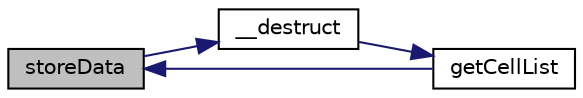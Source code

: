 digraph "storeData"
{
  edge [fontname="Helvetica",fontsize="10",labelfontname="Helvetica",labelfontsize="10"];
  node [fontname="Helvetica",fontsize="10",shape=record];
  rankdir="LR";
  Node45 [label="storeData",height=0.2,width=0.4,color="black", fillcolor="grey75", style="filled", fontcolor="black"];
  Node45 -> Node46 [color="midnightblue",fontsize="10",style="solid",fontname="Helvetica"];
  Node46 [label="__destruct",height=0.2,width=0.4,color="black", fillcolor="white", style="filled",URL="$class_p_h_p_excel___cached_object_storage___a_p_c.html#a421831a265621325e1fdd19aace0c758"];
  Node46 -> Node47 [color="midnightblue",fontsize="10",style="solid",fontname="Helvetica"];
  Node47 [label="getCellList",height=0.2,width=0.4,color="black", fillcolor="white", style="filled",URL="$class_p_h_p_excel___cached_object_storage___a_p_c.html#adebf78f21c01b7615cfdcaf2821120f5"];
  Node47 -> Node45 [color="midnightblue",fontsize="10",style="solid",fontname="Helvetica"];
}
